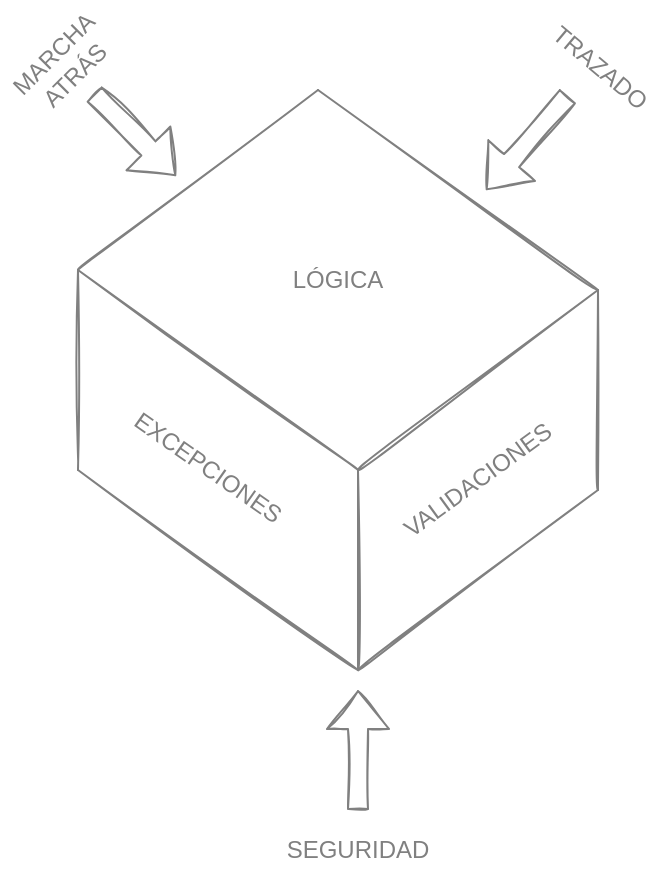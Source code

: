 <mxfile version="20.3.0" type="device" pages="3"><diagram id="qrsqGYNkeJF66hUPd0t3" name="Principios"><mxGraphModel dx="1422" dy="905" grid="0" gridSize="10" guides="1" tooltips="1" connect="1" arrows="1" fold="1" page="1" pageScale="1" pageWidth="1100" pageHeight="850" math="0" shadow="0"><root><mxCell id="0"/><mxCell id="1" parent="0"/><mxCell id="BbB3MgILvfjEY9lYo88e-6" value="" style="endArrow=none;html=1;rounded=1;sketch=1;curved=1;strokeColor=#808080;fontColor=#808080;" parent="1" edge="1"><mxGeometry width="50" height="50" relative="1" as="geometry"><mxPoint x="700" y="360" as="sourcePoint"/><mxPoint x="560" y="260" as="targetPoint"/></mxGeometry></mxCell><mxCell id="BbB3MgILvfjEY9lYo88e-7" value="" style="endArrow=none;html=1;rounded=1;sketch=1;curved=1;strokeColor=#808080;fontColor=#808080;" parent="1" edge="1"><mxGeometry width="50" height="50" relative="1" as="geometry"><mxPoint x="580" y="450" as="sourcePoint"/><mxPoint x="440" y="350" as="targetPoint"/></mxGeometry></mxCell><mxCell id="BbB3MgILvfjEY9lYo88e-8" value="" style="endArrow=none;html=1;rounded=1;sketch=1;curved=1;strokeColor=#808080;fontColor=#808080;" parent="1" edge="1"><mxGeometry width="50" height="50" relative="1" as="geometry"><mxPoint x="580" y="450" as="sourcePoint"/><mxPoint x="700" y="360" as="targetPoint"/></mxGeometry></mxCell><mxCell id="BbB3MgILvfjEY9lYo88e-9" value="" style="endArrow=none;html=1;rounded=1;sketch=1;curved=1;strokeColor=#808080;fontColor=#808080;" parent="1" edge="1"><mxGeometry width="50" height="50" relative="1" as="geometry"><mxPoint x="440" y="350" as="sourcePoint"/><mxPoint x="560" y="260" as="targetPoint"/></mxGeometry></mxCell><mxCell id="BbB3MgILvfjEY9lYo88e-10" value="" style="endArrow=none;html=1;rounded=1;sketch=1;curved=1;strokeColor=#808080;fontColor=#808080;" parent="1" edge="1"><mxGeometry width="50" height="50" relative="1" as="geometry"><mxPoint x="580" y="550" as="sourcePoint"/><mxPoint x="580" y="450" as="targetPoint"/></mxGeometry></mxCell><mxCell id="BbB3MgILvfjEY9lYo88e-11" value="" style="endArrow=none;html=1;rounded=1;sketch=1;curved=1;strokeColor=#808080;fontColor=#808080;" parent="1" edge="1"><mxGeometry width="50" height="50" relative="1" as="geometry"><mxPoint x="580" y="550" as="sourcePoint"/><mxPoint x="700" y="460" as="targetPoint"/></mxGeometry></mxCell><mxCell id="BbB3MgILvfjEY9lYo88e-12" value="" style="endArrow=none;html=1;rounded=1;sketch=1;curved=1;strokeColor=#808080;fontColor=#808080;" parent="1" edge="1"><mxGeometry width="50" height="50" relative="1" as="geometry"><mxPoint x="700" y="460" as="sourcePoint"/><mxPoint x="700" y="360" as="targetPoint"/></mxGeometry></mxCell><mxCell id="BbB3MgILvfjEY9lYo88e-13" value="" style="endArrow=none;html=1;rounded=1;sketch=1;curved=1;strokeColor=#808080;fontColor=#808080;" parent="1" edge="1"><mxGeometry width="50" height="50" relative="1" as="geometry"><mxPoint x="580" y="550" as="sourcePoint"/><mxPoint x="440" y="450" as="targetPoint"/></mxGeometry></mxCell><mxCell id="BbB3MgILvfjEY9lYo88e-14" value="" style="endArrow=none;html=1;rounded=1;sketch=1;curved=1;strokeColor=#808080;fontColor=#808080;" parent="1" edge="1"><mxGeometry width="50" height="50" relative="1" as="geometry"><mxPoint x="440" y="450" as="sourcePoint"/><mxPoint x="440" y="350" as="targetPoint"/></mxGeometry></mxCell><mxCell id="BbB3MgILvfjEY9lYo88e-15" value="LÓGICA" style="text;html=1;strokeColor=none;fillColor=none;align=center;verticalAlign=middle;whiteSpace=wrap;rounded=0;sketch=1;fontColor=#808080;" parent="1" vertex="1"><mxGeometry x="540" y="340" width="60" height="30" as="geometry"/></mxCell><mxCell id="BbB3MgILvfjEY9lYo88e-16" value="VALIDACIONES" style="text;html=1;strokeColor=none;fillColor=none;align=center;verticalAlign=middle;whiteSpace=wrap;rounded=0;sketch=1;rotation=324;fontColor=#808080;" parent="1" vertex="1"><mxGeometry x="610" y="440" width="60" height="30" as="geometry"/></mxCell><mxCell id="BbB3MgILvfjEY9lYo88e-17" value="EXCEPCIONES" style="text;html=1;strokeColor=none;fillColor=none;align=center;verticalAlign=middle;whiteSpace=wrap;rounded=0;sketch=1;rotation=35;fontColor=#808080;" parent="1" vertex="1"><mxGeometry x="475" y="434" width="60" height="30" as="geometry"/></mxCell><mxCell id="BbB3MgILvfjEY9lYo88e-19" value="" style="shape=flexArrow;endArrow=classic;html=1;rounded=1;sketch=1;curved=1;strokeColor=#808080;fontColor=#808080;" parent="1" edge="1"><mxGeometry width="50" height="50" relative="1" as="geometry"><mxPoint x="685" y="263" as="sourcePoint"/><mxPoint x="644" y="310" as="targetPoint"/></mxGeometry></mxCell><mxCell id="BbB3MgILvfjEY9lYo88e-20" value="TRAZADO" style="text;html=1;strokeColor=none;fillColor=none;align=center;verticalAlign=middle;whiteSpace=wrap;rounded=0;sketch=1;rotation=40;fontColor=#808080;" parent="1" vertex="1"><mxGeometry x="670.998" y="234.005" width="60" height="30" as="geometry"/></mxCell><mxCell id="BbB3MgILvfjEY9lYo88e-21" value="" style="shape=flexArrow;endArrow=classic;html=1;rounded=1;sketch=1;curved=1;strokeColor=#808080;fontColor=#808080;" parent="1" edge="1"><mxGeometry width="50" height="50" relative="1" as="geometry"><mxPoint x="448" y="262" as="sourcePoint"/><mxPoint x="489" y="303" as="targetPoint"/></mxGeometry></mxCell><mxCell id="BbB3MgILvfjEY9lYo88e-22" value="MARCHA ATRÁS" style="text;html=1;strokeColor=none;fillColor=none;align=center;verticalAlign=middle;whiteSpace=wrap;rounded=0;sketch=1;rotation=-45;fontColor=#808080;" parent="1" vertex="1"><mxGeometry x="403" y="232" width="60" height="30" as="geometry"/></mxCell><mxCell id="BbB3MgILvfjEY9lYo88e-23" value="" style="shape=flexArrow;endArrow=classic;html=1;rounded=1;sketch=1;curved=1;strokeColor=#808080;fontColor=#808080;" parent="1" edge="1"><mxGeometry width="50" height="50" relative="1" as="geometry"><mxPoint x="580" y="620" as="sourcePoint"/><mxPoint x="580" y="560" as="targetPoint"/></mxGeometry></mxCell><mxCell id="BbB3MgILvfjEY9lYo88e-24" value="SEGURIDAD" style="text;html=1;strokeColor=none;fillColor=none;align=center;verticalAlign=middle;whiteSpace=wrap;rounded=0;sketch=1;fontColor=#808080;" parent="1" vertex="1"><mxGeometry x="550" y="625" width="60" height="30" as="geometry"/></mxCell></root></mxGraphModel></diagram><diagram name="Horizontal" id="mR7UyOg51pEG3Wg1xMaY"><mxGraphModel dx="1422" dy="905" grid="0" gridSize="10" guides="1" tooltips="1" connect="1" arrows="1" fold="1" page="1" pageScale="1" pageWidth="1100" pageHeight="850" math="0" shadow="0"><root><mxCell id="GSMAuSDNPmR9hoLNnjGz-0"/><mxCell id="GSMAuSDNPmR9hoLNnjGz-1" parent="GSMAuSDNPmR9hoLNnjGz-0"/><mxCell id="GSMAuSDNPmR9hoLNnjGz-20" value="SERVICIO A" style="whiteSpace=wrap;html=1;sketch=1;rounded=1;strokeColor=#808080;fontColor=#808080;fillColor=none;" parent="GSMAuSDNPmR9hoLNnjGz-1" vertex="1"><mxGeometry x="608" y="272" width="120" height="60" as="geometry"/></mxCell><mxCell id="GSMAuSDNPmR9hoLNnjGz-21" value="&lt;span&gt;SERVICIO B&lt;/span&gt;" style="whiteSpace=wrap;html=1;sketch=1;rounded=1;strokeColor=#808080;fontColor=#808080;fillColor=none;" parent="GSMAuSDNPmR9hoLNnjGz-1" vertex="1"><mxGeometry x="608" y="360" width="120" height="60" as="geometry"/></mxCell><mxCell id="GSMAuSDNPmR9hoLNnjGz-22" value="&lt;span&gt;SERVICIO N&lt;/span&gt;" style="whiteSpace=wrap;html=1;sketch=1;rounded=1;strokeColor=#808080;fontColor=#808080;fillColor=none;" parent="GSMAuSDNPmR9hoLNnjGz-1" vertex="1"><mxGeometry x="608" y="446" width="120" height="60" as="geometry"/></mxCell><mxCell id="GSMAuSDNPmR9hoLNnjGz-23" value="SERVICIO&lt;br&gt;PROCESAMIENTO A" style="whiteSpace=wrap;html=1;sketch=1;rounded=1;strokeColor=#808080;fontColor=#808080;fillColor=none;" parent="GSMAuSDNPmR9hoLNnjGz-1" vertex="1"><mxGeometry x="455" y="272" width="120" height="60" as="geometry"/></mxCell><mxCell id="GSMAuSDNPmR9hoLNnjGz-24" value="SERVICIO&lt;br&gt;PROCESAMIENTO B" style="whiteSpace=wrap;html=1;sketch=1;rounded=1;strokeColor=#808080;fontColor=#808080;fillColor=none;" parent="GSMAuSDNPmR9hoLNnjGz-1" vertex="1"><mxGeometry x="455" y="360" width="120" height="60" as="geometry"/></mxCell><mxCell id="GSMAuSDNPmR9hoLNnjGz-25" value="&lt;span&gt;SERVICIO&lt;br&gt;PROCESAMIENTO N&lt;br&gt;&lt;/span&gt;" style="whiteSpace=wrap;html=1;sketch=1;rounded=1;strokeColor=#808080;fontColor=#808080;fillColor=none;" parent="GSMAuSDNPmR9hoLNnjGz-1" vertex="1"><mxGeometry x="455" y="446" width="120" height="60" as="geometry"/></mxCell><mxCell id="GSMAuSDNPmR9hoLNnjGz-26" value="SERVICIO&lt;br&gt;ORQUESTACiÓN N" style="whiteSpace=wrap;html=1;sketch=1;rounded=1;strokeColor=#808080;fontColor=#808080;fillColor=none;" parent="GSMAuSDNPmR9hoLNnjGz-1" vertex="1"><mxGeometry x="275" y="360" width="120" height="60" as="geometry"/></mxCell><mxCell id="GSMAuSDNPmR9hoLNnjGz-29" value="MODELO COMPARTIDO" style="whiteSpace=wrap;html=1;sketch=1;rounded=1;strokeColor=#808080;fontColor=#808080;labelBackgroundColor=none;fillColor=none;" parent="GSMAuSDNPmR9hoLNnjGz-1" vertex="1"><mxGeometry x="785" y="360" width="120" height="60" as="geometry"/></mxCell><mxCell id="GSMAuSDNPmR9hoLNnjGz-30" value="" style="endArrow=classic;html=1;exitX=1;exitY=0.5;exitDx=0;exitDy=0;sketch=1;curved=1;strokeColor=#808080;fontColor=#808080;" parent="GSMAuSDNPmR9hoLNnjGz-1" source="GSMAuSDNPmR9hoLNnjGz-26" target="GSMAuSDNPmR9hoLNnjGz-29" edge="1"><mxGeometry width="50" height="50" relative="1" as="geometry"><mxPoint x="333" y="298" as="sourcePoint"/><mxPoint x="383" y="248" as="targetPoint"/></mxGeometry></mxCell><mxCell id="GSMAuSDNPmR9hoLNnjGz-31" value="" style="endArrow=classic;html=1;entryX=0;entryY=0.5;entryDx=0;entryDy=0;exitX=1;exitY=0.5;exitDx=0;exitDy=0;sketch=1;curved=1;strokeColor=#808080;fontColor=#808080;" parent="GSMAuSDNPmR9hoLNnjGz-1" source="GSMAuSDNPmR9hoLNnjGz-23" target="GSMAuSDNPmR9hoLNnjGz-29" edge="1"><mxGeometry width="50" height="50" relative="1" as="geometry"><mxPoint x="274" y="309" as="sourcePoint"/><mxPoint x="324" y="259" as="targetPoint"/></mxGeometry></mxCell><mxCell id="GSMAuSDNPmR9hoLNnjGz-32" value="" style="endArrow=classic;html=1;exitX=1;exitY=0.5;exitDx=0;exitDy=0;entryX=0;entryY=0.5;entryDx=0;entryDy=0;sketch=1;curved=1;strokeColor=#808080;fontColor=#808080;" parent="GSMAuSDNPmR9hoLNnjGz-1" source="GSMAuSDNPmR9hoLNnjGz-20" target="GSMAuSDNPmR9hoLNnjGz-29" edge="1"><mxGeometry width="50" height="50" relative="1" as="geometry"><mxPoint x="369" y="282" as="sourcePoint"/><mxPoint x="419" y="232" as="targetPoint"/></mxGeometry></mxCell><mxCell id="GSMAuSDNPmR9hoLNnjGz-33" value="" style="endArrow=classic;html=1;exitX=1;exitY=0.5;exitDx=0;exitDy=0;entryX=0;entryY=0.5;entryDx=0;entryDy=0;sketch=1;curved=1;strokeColor=#808080;fontColor=#808080;" parent="GSMAuSDNPmR9hoLNnjGz-1" source="GSMAuSDNPmR9hoLNnjGz-22" target="GSMAuSDNPmR9hoLNnjGz-29" edge="1"><mxGeometry width="50" height="50" relative="1" as="geometry"><mxPoint x="801" y="509" as="sourcePoint"/><mxPoint x="851" y="459" as="targetPoint"/></mxGeometry></mxCell><mxCell id="GSMAuSDNPmR9hoLNnjGz-34" value="" style="endArrow=classic;html=1;exitX=1;exitY=0.5;exitDx=0;exitDy=0;entryX=0;entryY=0.5;entryDx=0;entryDy=0;sketch=1;curved=1;strokeColor=#808080;fontColor=#808080;" parent="GSMAuSDNPmR9hoLNnjGz-1" source="GSMAuSDNPmR9hoLNnjGz-25" target="GSMAuSDNPmR9hoLNnjGz-29" edge="1"><mxGeometry width="50" height="50" relative="1" as="geometry"><mxPoint x="599" y="581" as="sourcePoint"/><mxPoint x="649" y="531" as="targetPoint"/></mxGeometry></mxCell></root></mxGraphModel></diagram><diagram name="Vertical" id="dsF2o4K2aO76OBcaVvpv"><mxGraphModel dx="1422" dy="905" grid="0" gridSize="10" guides="1" tooltips="1" connect="1" arrows="1" fold="1" page="1" pageScale="1" pageWidth="1100" pageHeight="850" math="0" shadow="0"><root><mxCell id="H6bH8910wLnF9-F88ioD-0"/><mxCell id="H6bH8910wLnF9-F88ioD-1" parent="H6bH8910wLnF9-F88ioD-0"/><mxCell id="H6bH8910wLnF9-F88ioD-2" value="MODELO A" style="whiteSpace=wrap;html=1;strokeColor=#808080;fontColor=#808080;fillColor=none;sketch=1;rounded=1;" parent="H6bH8910wLnF9-F88ioD-1" vertex="1"><mxGeometry x="331" y="419" width="120" height="60" as="geometry"/></mxCell><mxCell id="H6bH8910wLnF9-F88ioD-3" value="&lt;span&gt;MODELO B&lt;/span&gt;" style="whiteSpace=wrap;html=1;strokeColor=#808080;fontColor=#808080;fillColor=none;sketch=1;rounded=1;" parent="H6bH8910wLnF9-F88ioD-1" vertex="1"><mxGeometry x="478" y="419" width="120" height="60" as="geometry"/></mxCell><mxCell id="H6bH8910wLnF9-F88ioD-4" value="&lt;span&gt;MODELO C&lt;/span&gt;" style="whiteSpace=wrap;html=1;strokeColor=#808080;fontColor=#808080;fillColor=none;sketch=1;rounded=1;" parent="H6bH8910wLnF9-F88ioD-1" vertex="1"><mxGeometry x="625" y="419" width="120" height="60" as="geometry"/></mxCell><mxCell id="H6bH8910wLnF9-F88ioD-9" value="MODELO COMPARTIDO" style="whiteSpace=wrap;html=1;strokeColor=#808080;fontColor=#808080;labelBackgroundColor=none;fillColor=none;sketch=1;rounded=1;" parent="H6bH8910wLnF9-F88ioD-1" vertex="1"><mxGeometry x="478" y="264" width="120" height="60" as="geometry"/></mxCell><mxCell id="H6bH8910wLnF9-F88ioD-15" value="" style="endArrow=classic;html=1;strokeColor=#808080;fontColor=#808080;exitX=0.5;exitY=0;exitDx=0;exitDy=0;entryX=0.5;entryY=1;entryDx=0;entryDy=0;sketch=1;curved=1;" parent="H6bH8910wLnF9-F88ioD-1" source="H6bH8910wLnF9-F88ioD-2" target="H6bH8910wLnF9-F88ioD-9" edge="1"><mxGeometry width="50" height="50" relative="1" as="geometry"><mxPoint x="384" y="383" as="sourcePoint"/><mxPoint x="434" y="333" as="targetPoint"/></mxGeometry></mxCell><mxCell id="H6bH8910wLnF9-F88ioD-16" value="" style="endArrow=classic;html=1;strokeColor=#808080;fontColor=#808080;exitX=0.5;exitY=0;exitDx=0;exitDy=0;entryX=0.5;entryY=1;entryDx=0;entryDy=0;sketch=1;curved=1;" parent="H6bH8910wLnF9-F88ioD-1" source="H6bH8910wLnF9-F88ioD-3" target="H6bH8910wLnF9-F88ioD-9" edge="1"><mxGeometry width="50" height="50" relative="1" as="geometry"><mxPoint x="562" y="408" as="sourcePoint"/><mxPoint x="612" y="358" as="targetPoint"/></mxGeometry></mxCell><mxCell id="H6bH8910wLnF9-F88ioD-17" value="" style="endArrow=classic;html=1;strokeColor=#808080;fontColor=#808080;exitX=0.5;exitY=0;exitDx=0;exitDy=0;entryX=0.5;entryY=1;entryDx=0;entryDy=0;sketch=1;curved=1;" parent="H6bH8910wLnF9-F88ioD-1" source="H6bH8910wLnF9-F88ioD-4" target="H6bH8910wLnF9-F88ioD-9" edge="1"><mxGeometry width="50" height="50" relative="1" as="geometry"><mxPoint x="692" y="395" as="sourcePoint"/><mxPoint x="742" y="345" as="targetPoint"/></mxGeometry></mxCell><mxCell id="H6bH8910wLnF9-F88ioD-18" value="MODELO D" style="whiteSpace=wrap;html=1;strokeColor=#808080;fontColor=#808080;fillColor=none;sketch=1;rounded=1;" parent="H6bH8910wLnF9-F88ioD-1" vertex="1"><mxGeometry x="331" y="520" width="120" height="60" as="geometry"/></mxCell><mxCell id="H6bH8910wLnF9-F88ioD-19" value="&lt;span&gt;MODELO E&lt;/span&gt;" style="whiteSpace=wrap;html=1;strokeColor=#808080;fontColor=#808080;fillColor=none;sketch=1;rounded=1;" parent="H6bH8910wLnF9-F88ioD-1" vertex="1"><mxGeometry x="478" y="520" width="120" height="60" as="geometry"/></mxCell><mxCell id="H6bH8910wLnF9-F88ioD-20" value="&lt;span&gt;MODELO N&lt;/span&gt;" style="whiteSpace=wrap;html=1;strokeColor=#808080;fontColor=#808080;fillColor=none;sketch=1;rounded=1;" parent="H6bH8910wLnF9-F88ioD-1" vertex="1"><mxGeometry x="625" y="520" width="120" height="60" as="geometry"/></mxCell><mxCell id="H6bH8910wLnF9-F88ioD-21" value="" style="endArrow=classic;html=1;strokeColor=#808080;fontColor=#808080;exitX=0.5;exitY=0;exitDx=0;exitDy=0;entryX=0.5;entryY=1;entryDx=0;entryDy=0;sketch=1;curved=1;" parent="H6bH8910wLnF9-F88ioD-1" source="H6bH8910wLnF9-F88ioD-18" target="H6bH8910wLnF9-F88ioD-9" edge="1"><mxGeometry width="50" height="50" relative="1" as="geometry"><mxPoint x="213" y="461" as="sourcePoint"/><mxPoint x="263" y="411" as="targetPoint"/></mxGeometry></mxCell><mxCell id="H6bH8910wLnF9-F88ioD-22" value="" style="endArrow=classic;html=1;strokeColor=#808080;fontColor=#808080;sketch=1;curved=1;" parent="H6bH8910wLnF9-F88ioD-1" source="H6bH8910wLnF9-F88ioD-19" edge="1"><mxGeometry width="50" height="50" relative="1" as="geometry"><mxPoint x="401" y="530" as="sourcePoint"/><mxPoint x="539" y="323" as="targetPoint"/></mxGeometry></mxCell><mxCell id="H6bH8910wLnF9-F88ioD-23" value="" style="endArrow=classic;html=1;strokeColor=#808080;fontColor=#808080;exitX=0.5;exitY=0;exitDx=0;exitDy=0;entryX=0.5;entryY=1;entryDx=0;entryDy=0;sketch=1;curved=1;" parent="H6bH8910wLnF9-F88ioD-1" source="H6bH8910wLnF9-F88ioD-20" target="H6bH8910wLnF9-F88ioD-9" edge="1"><mxGeometry width="50" height="50" relative="1" as="geometry"><mxPoint x="411" y="540" as="sourcePoint"/><mxPoint x="558" y="344" as="targetPoint"/></mxGeometry></mxCell></root></mxGraphModel></diagram></mxfile>
